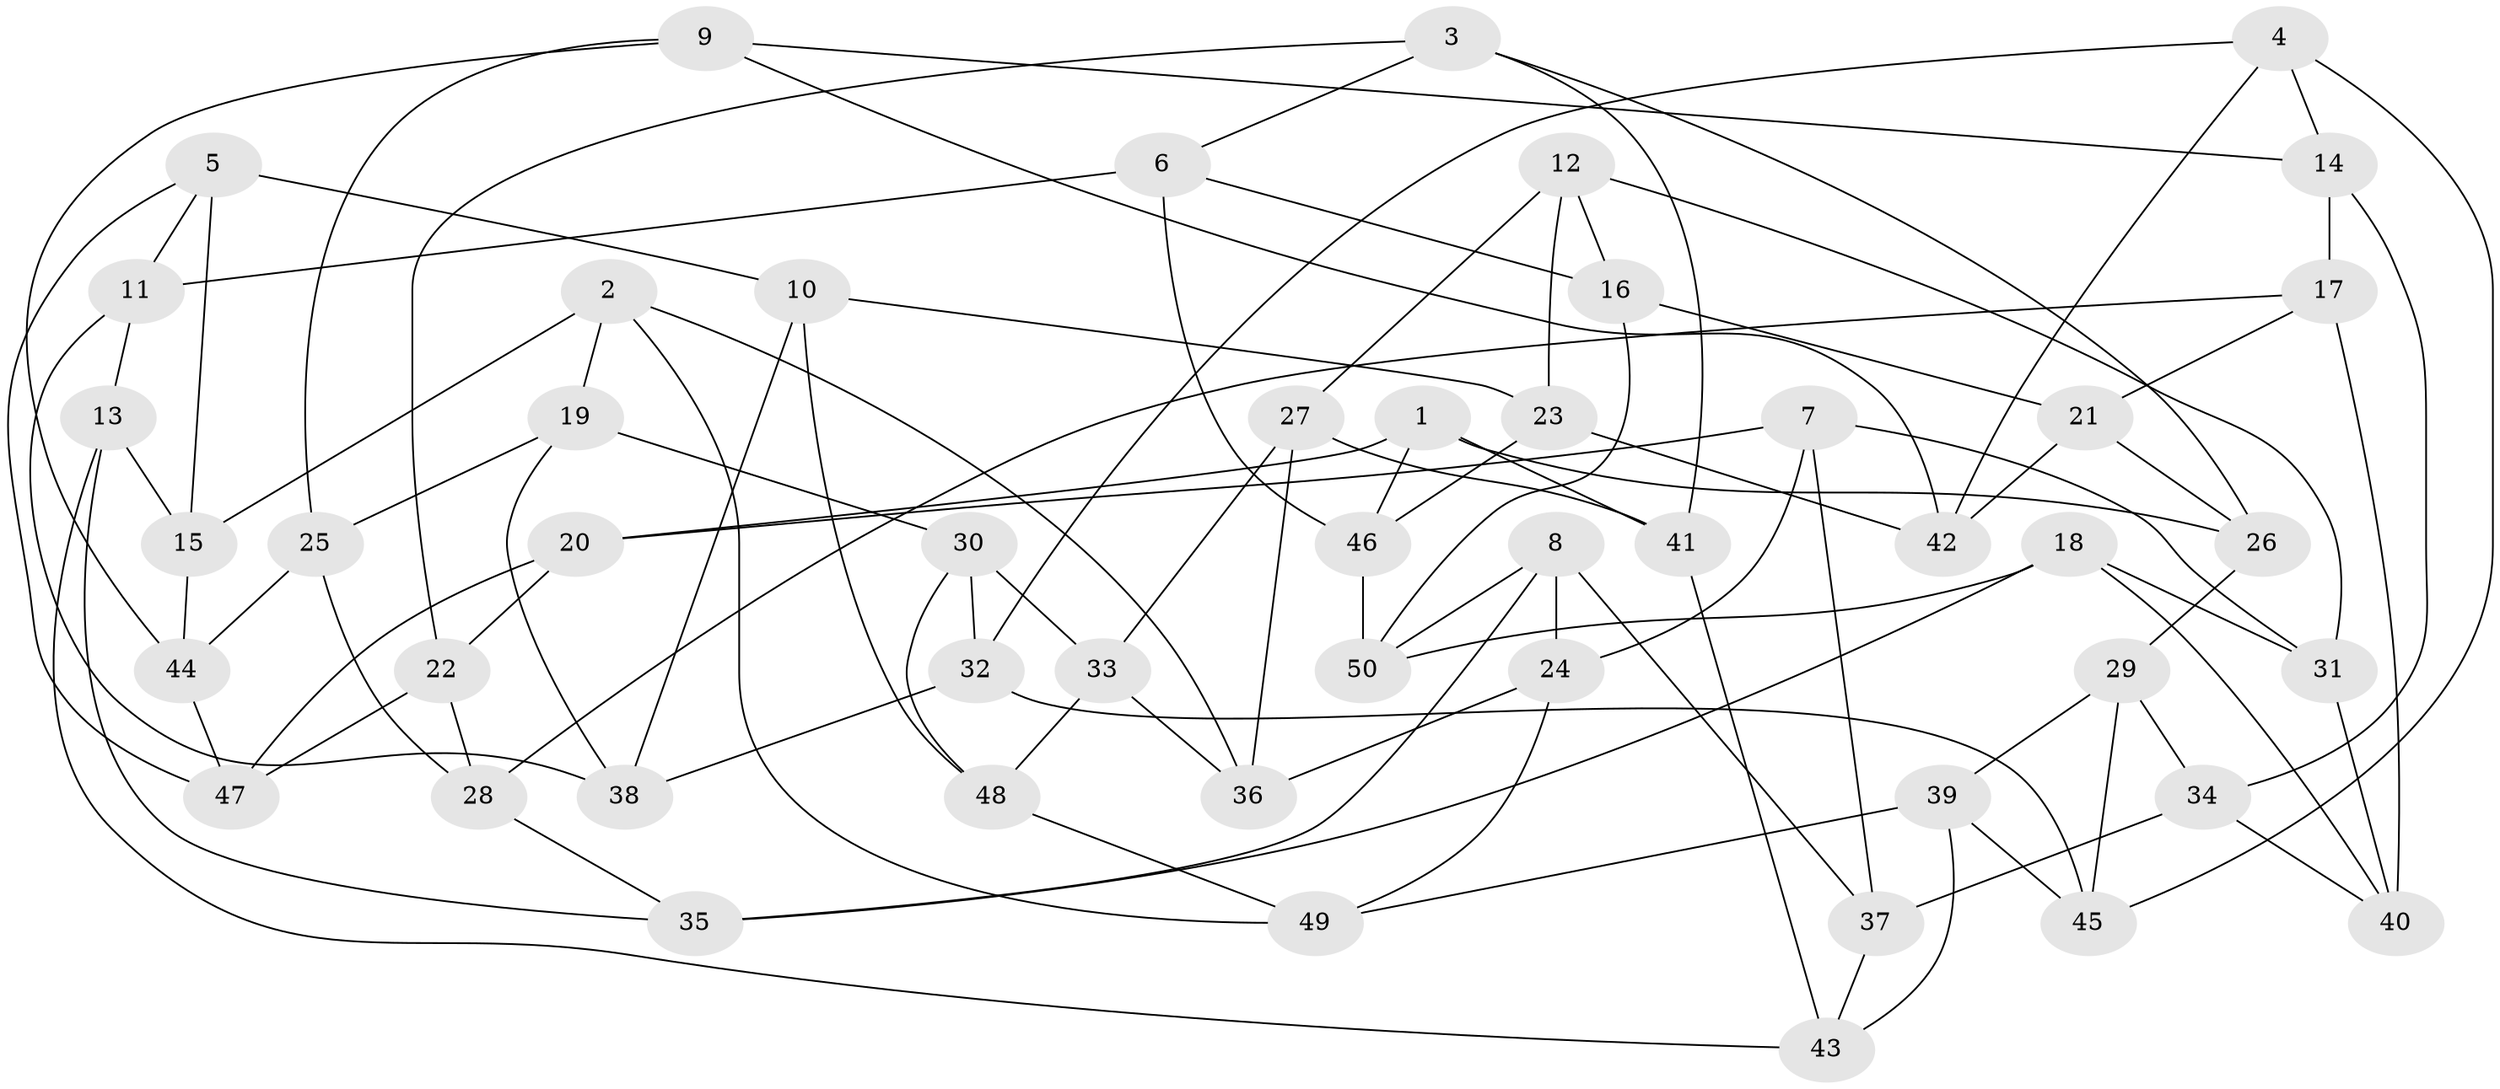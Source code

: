 // coarse degree distribution, {5: 0.28, 3: 0.16, 7: 0.12, 4: 0.28, 2: 0.08, 6: 0.08}
// Generated by graph-tools (version 1.1) at 2025/03/03/04/25 22:03:25]
// undirected, 50 vertices, 100 edges
graph export_dot {
graph [start="1"]
  node [color=gray90,style=filled];
  1;
  2;
  3;
  4;
  5;
  6;
  7;
  8;
  9;
  10;
  11;
  12;
  13;
  14;
  15;
  16;
  17;
  18;
  19;
  20;
  21;
  22;
  23;
  24;
  25;
  26;
  27;
  28;
  29;
  30;
  31;
  32;
  33;
  34;
  35;
  36;
  37;
  38;
  39;
  40;
  41;
  42;
  43;
  44;
  45;
  46;
  47;
  48;
  49;
  50;
  1 -- 46;
  1 -- 26;
  1 -- 20;
  1 -- 41;
  2 -- 49;
  2 -- 19;
  2 -- 15;
  2 -- 36;
  3 -- 26;
  3 -- 41;
  3 -- 22;
  3 -- 6;
  4 -- 45;
  4 -- 42;
  4 -- 14;
  4 -- 32;
  5 -- 47;
  5 -- 15;
  5 -- 10;
  5 -- 11;
  6 -- 46;
  6 -- 16;
  6 -- 11;
  7 -- 37;
  7 -- 24;
  7 -- 20;
  7 -- 31;
  8 -- 50;
  8 -- 35;
  8 -- 37;
  8 -- 24;
  9 -- 44;
  9 -- 42;
  9 -- 25;
  9 -- 14;
  10 -- 23;
  10 -- 48;
  10 -- 38;
  11 -- 13;
  11 -- 38;
  12 -- 23;
  12 -- 27;
  12 -- 16;
  12 -- 31;
  13 -- 15;
  13 -- 35;
  13 -- 43;
  14 -- 17;
  14 -- 34;
  15 -- 44;
  16 -- 50;
  16 -- 21;
  17 -- 21;
  17 -- 40;
  17 -- 28;
  18 -- 35;
  18 -- 40;
  18 -- 50;
  18 -- 31;
  19 -- 38;
  19 -- 25;
  19 -- 30;
  20 -- 47;
  20 -- 22;
  21 -- 42;
  21 -- 26;
  22 -- 28;
  22 -- 47;
  23 -- 46;
  23 -- 42;
  24 -- 36;
  24 -- 49;
  25 -- 44;
  25 -- 28;
  26 -- 29;
  27 -- 36;
  27 -- 41;
  27 -- 33;
  28 -- 35;
  29 -- 34;
  29 -- 39;
  29 -- 45;
  30 -- 48;
  30 -- 32;
  30 -- 33;
  31 -- 40;
  32 -- 45;
  32 -- 38;
  33 -- 36;
  33 -- 48;
  34 -- 40;
  34 -- 37;
  37 -- 43;
  39 -- 45;
  39 -- 43;
  39 -- 49;
  41 -- 43;
  44 -- 47;
  46 -- 50;
  48 -- 49;
}
